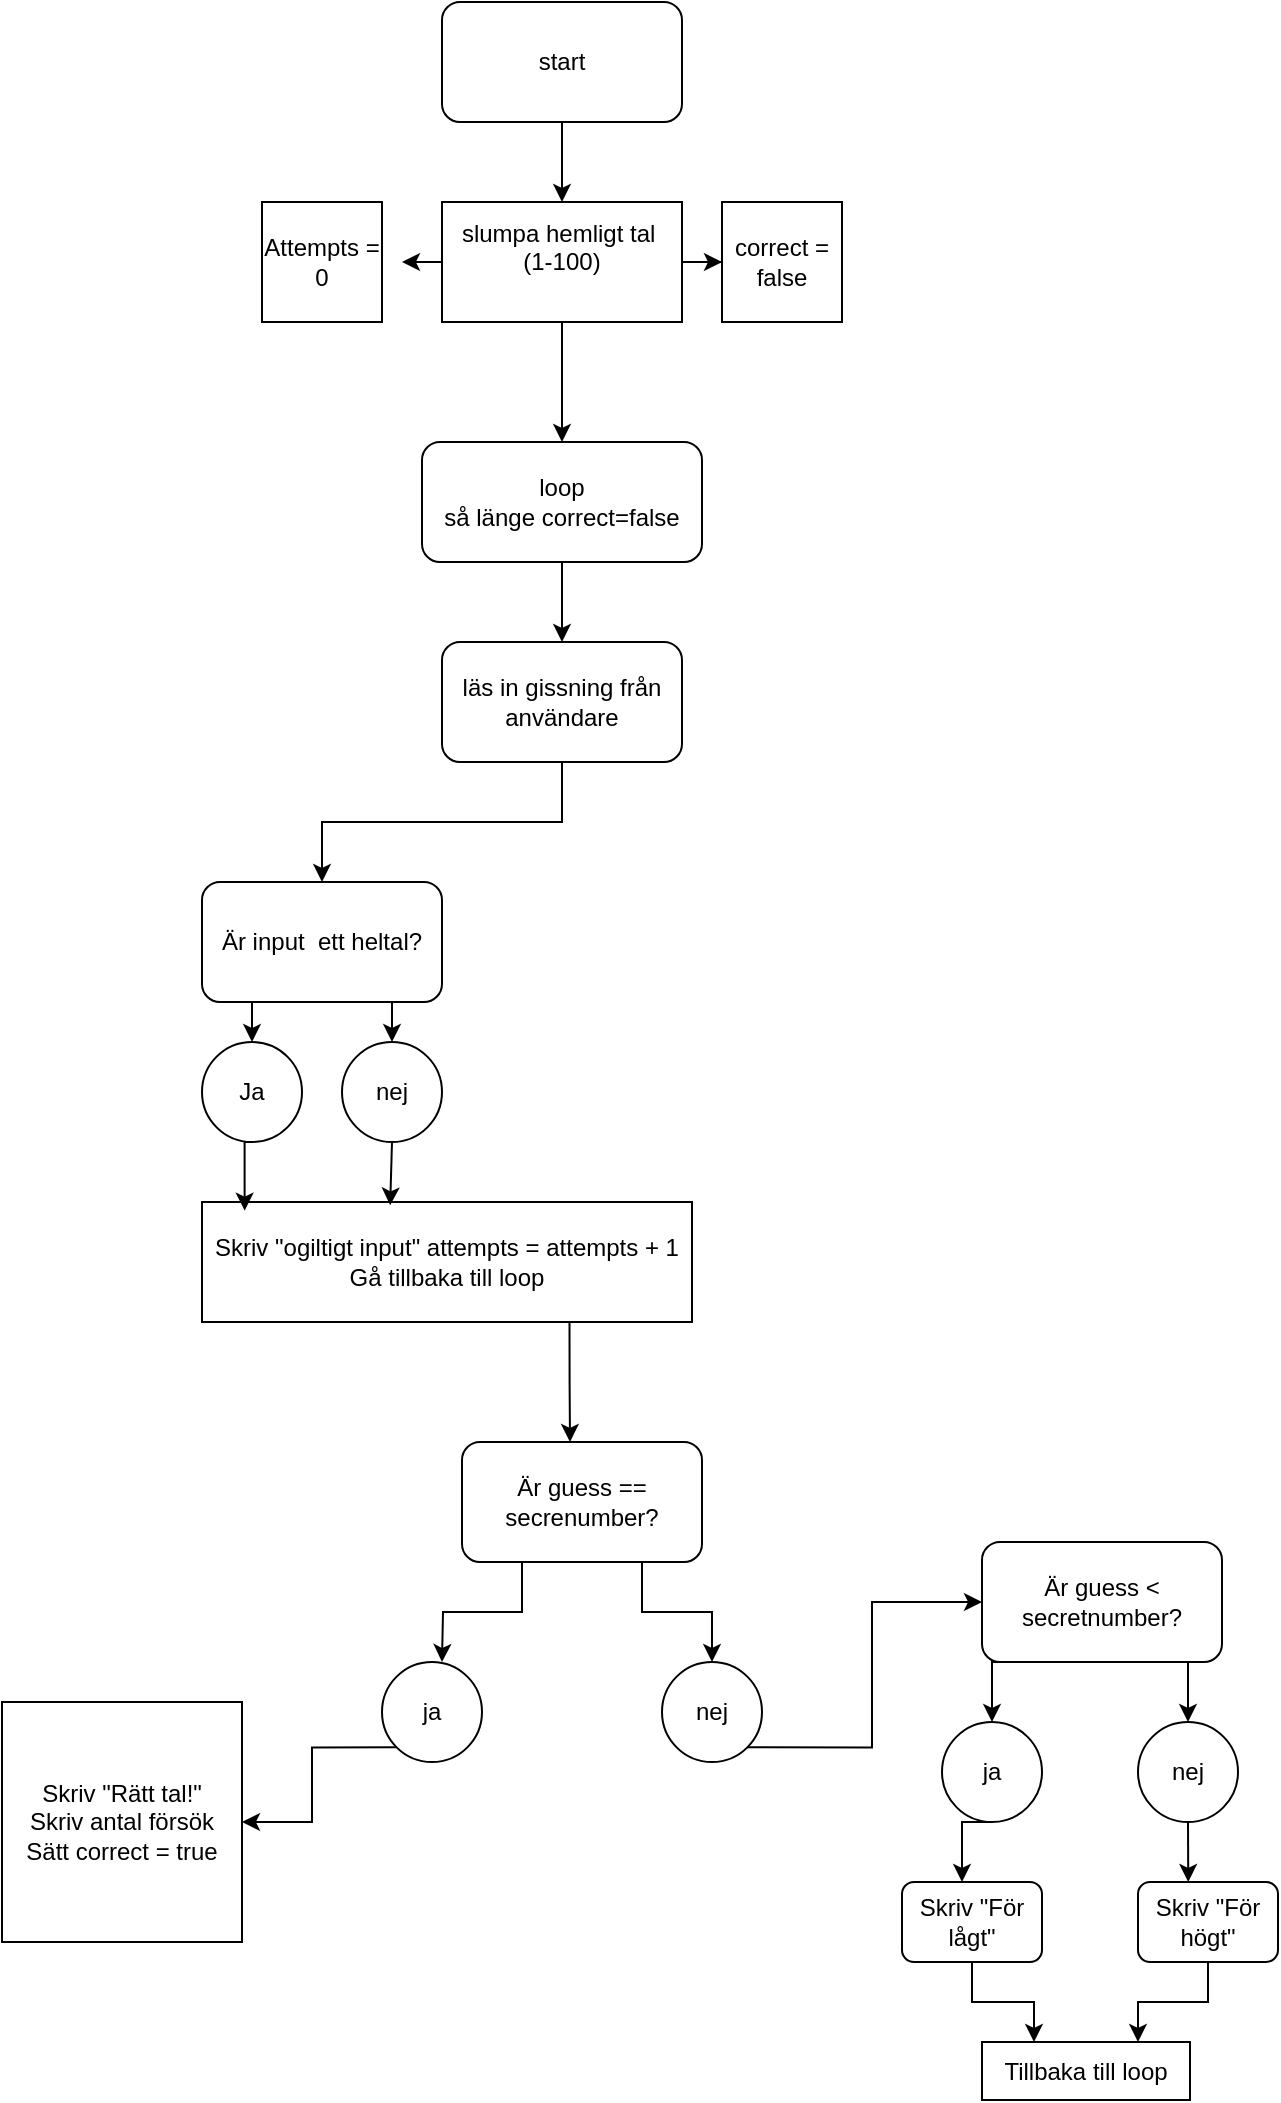 <mxfile version="28.2.3">
  <diagram name="Sida-1" id="WlNyQCtKvsIP3EajC5Wk">
    <mxGraphModel dx="1810" dy="579" grid="1" gridSize="10" guides="1" tooltips="1" connect="1" arrows="1" fold="1" page="1" pageScale="1" pageWidth="827" pageHeight="1169" math="0" shadow="0">
      <root>
        <mxCell id="0" />
        <mxCell id="1" parent="0" />
        <mxCell id="vDOBwukx2RvKwWgOYP2e-2" style="edgeStyle=orthogonalEdgeStyle;rounded=0;orthogonalLoop=1;jettySize=auto;html=1;" edge="1" parent="1" source="vDOBwukx2RvKwWgOYP2e-1" target="vDOBwukx2RvKwWgOYP2e-3">
          <mxGeometry relative="1" as="geometry">
            <mxPoint x="100" y="250" as="targetPoint" />
          </mxGeometry>
        </mxCell>
        <mxCell id="vDOBwukx2RvKwWgOYP2e-1" value="start" style="rounded=1;whiteSpace=wrap;html=1;" vertex="1" parent="1">
          <mxGeometry x="40" y="120" width="120" height="60" as="geometry" />
        </mxCell>
        <mxCell id="vDOBwukx2RvKwWgOYP2e-4" style="edgeStyle=orthogonalEdgeStyle;rounded=0;orthogonalLoop=1;jettySize=auto;html=1;" edge="1" parent="1" source="vDOBwukx2RvKwWgOYP2e-3">
          <mxGeometry relative="1" as="geometry">
            <mxPoint x="20" y="250" as="targetPoint" />
          </mxGeometry>
        </mxCell>
        <mxCell id="vDOBwukx2RvKwWgOYP2e-6" style="edgeStyle=orthogonalEdgeStyle;rounded=0;orthogonalLoop=1;jettySize=auto;html=1;" edge="1" parent="1" source="vDOBwukx2RvKwWgOYP2e-3" target="vDOBwukx2RvKwWgOYP2e-7">
          <mxGeometry relative="1" as="geometry">
            <mxPoint x="190" y="250" as="targetPoint" />
          </mxGeometry>
        </mxCell>
        <mxCell id="vDOBwukx2RvKwWgOYP2e-8" style="edgeStyle=orthogonalEdgeStyle;rounded=0;orthogonalLoop=1;jettySize=auto;html=1;" edge="1" parent="1" source="vDOBwukx2RvKwWgOYP2e-3" target="vDOBwukx2RvKwWgOYP2e-9">
          <mxGeometry relative="1" as="geometry">
            <mxPoint x="100" y="330" as="targetPoint" />
          </mxGeometry>
        </mxCell>
        <mxCell id="vDOBwukx2RvKwWgOYP2e-3" value="slumpa hemligt tal&amp;nbsp;&lt;div&gt;(1-100)&lt;/div&gt;&lt;div&gt;&lt;br&gt;&lt;/div&gt;" style="rounded=0;whiteSpace=wrap;html=1;" vertex="1" parent="1">
          <mxGeometry x="40" y="220" width="120" height="60" as="geometry" />
        </mxCell>
        <mxCell id="vDOBwukx2RvKwWgOYP2e-5" value="Attempts = 0" style="whiteSpace=wrap;html=1;aspect=fixed;" vertex="1" parent="1">
          <mxGeometry x="-50" y="220" width="60" height="60" as="geometry" />
        </mxCell>
        <mxCell id="vDOBwukx2RvKwWgOYP2e-7" value="correct = false" style="whiteSpace=wrap;html=1;aspect=fixed;" vertex="1" parent="1">
          <mxGeometry x="180" y="220" width="60" height="60" as="geometry" />
        </mxCell>
        <mxCell id="vDOBwukx2RvKwWgOYP2e-10" style="edgeStyle=orthogonalEdgeStyle;rounded=0;orthogonalLoop=1;jettySize=auto;html=1;" edge="1" parent="1" source="vDOBwukx2RvKwWgOYP2e-9" target="vDOBwukx2RvKwWgOYP2e-11">
          <mxGeometry relative="1" as="geometry">
            <mxPoint x="100" y="440" as="targetPoint" />
          </mxGeometry>
        </mxCell>
        <mxCell id="vDOBwukx2RvKwWgOYP2e-9" value="loop&lt;div&gt;så länge correct=false&lt;/div&gt;" style="rounded=1;whiteSpace=wrap;html=1;" vertex="1" parent="1">
          <mxGeometry x="30" y="340" width="140" height="60" as="geometry" />
        </mxCell>
        <mxCell id="vDOBwukx2RvKwWgOYP2e-12" style="edgeStyle=orthogonalEdgeStyle;rounded=0;orthogonalLoop=1;jettySize=auto;html=1;" edge="1" parent="1" source="vDOBwukx2RvKwWgOYP2e-11" target="vDOBwukx2RvKwWgOYP2e-13">
          <mxGeometry relative="1" as="geometry">
            <mxPoint x="-20" y="590" as="targetPoint" />
          </mxGeometry>
        </mxCell>
        <mxCell id="vDOBwukx2RvKwWgOYP2e-11" value="läs in gissning från&lt;div&gt;användare&lt;/div&gt;" style="rounded=1;whiteSpace=wrap;html=1;" vertex="1" parent="1">
          <mxGeometry x="40" y="440" width="120" height="60" as="geometry" />
        </mxCell>
        <mxCell id="vDOBwukx2RvKwWgOYP2e-16" style="edgeStyle=orthogonalEdgeStyle;rounded=0;orthogonalLoop=1;jettySize=auto;html=1;exitX=0.75;exitY=1;exitDx=0;exitDy=0;" edge="1" parent="1" source="vDOBwukx2RvKwWgOYP2e-13">
          <mxGeometry relative="1" as="geometry">
            <mxPoint x="10" y="610" as="targetPoint" />
          </mxGeometry>
        </mxCell>
        <mxCell id="vDOBwukx2RvKwWgOYP2e-25" style="edgeStyle=orthogonalEdgeStyle;rounded=0;orthogonalLoop=1;jettySize=auto;html=1;exitX=0.75;exitY=1;exitDx=0;exitDy=0;entryX=0.5;entryY=0;entryDx=0;entryDy=0;" edge="1" parent="1" source="vDOBwukx2RvKwWgOYP2e-13" target="vDOBwukx2RvKwWgOYP2e-23">
          <mxGeometry relative="1" as="geometry" />
        </mxCell>
        <mxCell id="vDOBwukx2RvKwWgOYP2e-26" style="edgeStyle=orthogonalEdgeStyle;rounded=0;orthogonalLoop=1;jettySize=auto;html=1;exitX=0.25;exitY=1;exitDx=0;exitDy=0;entryX=0.5;entryY=0;entryDx=0;entryDy=0;" edge="1" parent="1" source="vDOBwukx2RvKwWgOYP2e-13" target="vDOBwukx2RvKwWgOYP2e-18">
          <mxGeometry relative="1" as="geometry" />
        </mxCell>
        <mxCell id="vDOBwukx2RvKwWgOYP2e-13" value="Är input&amp;nbsp; ett heltal?" style="rounded=1;whiteSpace=wrap;html=1;" vertex="1" parent="1">
          <mxGeometry x="-80" y="560" width="120" height="60" as="geometry" />
        </mxCell>
        <mxCell id="vDOBwukx2RvKwWgOYP2e-18" value="Ja" style="ellipse;whiteSpace=wrap;html=1;" vertex="1" parent="1">
          <mxGeometry x="-80" y="640" width="50" height="50" as="geometry" />
        </mxCell>
        <mxCell id="vDOBwukx2RvKwWgOYP2e-23" value="nej" style="ellipse;whiteSpace=wrap;html=1;" vertex="1" parent="1">
          <mxGeometry x="-10" y="640" width="50" height="50" as="geometry" />
        </mxCell>
        <mxCell id="vDOBwukx2RvKwWgOYP2e-33" style="edgeStyle=orthogonalEdgeStyle;rounded=0;orthogonalLoop=1;jettySize=auto;html=1;exitX=0.75;exitY=1;exitDx=0;exitDy=0;" edge="1" parent="1" source="vDOBwukx2RvKwWgOYP2e-29">
          <mxGeometry relative="1" as="geometry">
            <mxPoint x="104" y="840" as="targetPoint" />
          </mxGeometry>
        </mxCell>
        <mxCell id="vDOBwukx2RvKwWgOYP2e-29" value="Skriv &quot;ogiltigt input&quot; attempts = attempts + 1&lt;div&gt;Gå tillbaka till loop&lt;/div&gt;" style="rounded=0;whiteSpace=wrap;html=1;" vertex="1" parent="1">
          <mxGeometry x="-80" y="720" width="245" height="60" as="geometry" />
        </mxCell>
        <mxCell id="vDOBwukx2RvKwWgOYP2e-31" style="edgeStyle=orthogonalEdgeStyle;rounded=0;orthogonalLoop=1;jettySize=auto;html=1;exitX=0.5;exitY=1;exitDx=0;exitDy=0;entryX=0.087;entryY=0.072;entryDx=0;entryDy=0;entryPerimeter=0;" edge="1" parent="1" source="vDOBwukx2RvKwWgOYP2e-18" target="vDOBwukx2RvKwWgOYP2e-29">
          <mxGeometry relative="1" as="geometry" />
        </mxCell>
        <mxCell id="vDOBwukx2RvKwWgOYP2e-32" style="edgeStyle=orthogonalEdgeStyle;rounded=0;orthogonalLoop=1;jettySize=auto;html=1;exitX=0.5;exitY=1;exitDx=0;exitDy=0;entryX=0.384;entryY=0.028;entryDx=0;entryDy=0;entryPerimeter=0;" edge="1" parent="1" source="vDOBwukx2RvKwWgOYP2e-23" target="vDOBwukx2RvKwWgOYP2e-29">
          <mxGeometry relative="1" as="geometry" />
        </mxCell>
        <mxCell id="vDOBwukx2RvKwWgOYP2e-35" style="edgeStyle=orthogonalEdgeStyle;rounded=0;orthogonalLoop=1;jettySize=auto;html=1;exitX=0.25;exitY=1;exitDx=0;exitDy=0;" edge="1" parent="1" source="vDOBwukx2RvKwWgOYP2e-34">
          <mxGeometry relative="1" as="geometry">
            <mxPoint x="40" y="950" as="targetPoint" />
          </mxGeometry>
        </mxCell>
        <mxCell id="vDOBwukx2RvKwWgOYP2e-63" style="edgeStyle=orthogonalEdgeStyle;rounded=0;orthogonalLoop=1;jettySize=auto;html=1;exitX=0.75;exitY=1;exitDx=0;exitDy=0;entryX=0.5;entryY=0;entryDx=0;entryDy=0;" edge="1" parent="1" source="vDOBwukx2RvKwWgOYP2e-34" target="vDOBwukx2RvKwWgOYP2e-40">
          <mxGeometry relative="1" as="geometry" />
        </mxCell>
        <mxCell id="vDOBwukx2RvKwWgOYP2e-34" value="Är guess == secrenumber?" style="rounded=1;whiteSpace=wrap;html=1;" vertex="1" parent="1">
          <mxGeometry x="50" y="840" width="120" height="60" as="geometry" />
        </mxCell>
        <mxCell id="vDOBwukx2RvKwWgOYP2e-38" style="edgeStyle=orthogonalEdgeStyle;rounded=0;orthogonalLoop=1;jettySize=auto;html=1;exitX=0;exitY=1;exitDx=0;exitDy=0;" edge="1" parent="1" source="vDOBwukx2RvKwWgOYP2e-37" target="vDOBwukx2RvKwWgOYP2e-39">
          <mxGeometry relative="1" as="geometry">
            <mxPoint x="-40" y="1000" as="targetPoint" />
          </mxGeometry>
        </mxCell>
        <mxCell id="vDOBwukx2RvKwWgOYP2e-37" value="ja" style="ellipse;whiteSpace=wrap;html=1;" vertex="1" parent="1">
          <mxGeometry x="10" y="950" width="50" height="50" as="geometry" />
        </mxCell>
        <mxCell id="vDOBwukx2RvKwWgOYP2e-39" value="Skriv &quot;Rätt tal!&quot;&lt;div&gt;Skriv antal försök&lt;/div&gt;&lt;div&gt;Sätt correct = true&lt;/div&gt;" style="whiteSpace=wrap;html=1;aspect=fixed;" vertex="1" parent="1">
          <mxGeometry x="-180" y="970" width="120" height="120" as="geometry" />
        </mxCell>
        <mxCell id="vDOBwukx2RvKwWgOYP2e-44" style="edgeStyle=orthogonalEdgeStyle;rounded=0;orthogonalLoop=1;jettySize=auto;html=1;exitX=1;exitY=1;exitDx=0;exitDy=0;" edge="1" parent="1" source="vDOBwukx2RvKwWgOYP2e-40" target="vDOBwukx2RvKwWgOYP2e-42">
          <mxGeometry relative="1" as="geometry" />
        </mxCell>
        <mxCell id="vDOBwukx2RvKwWgOYP2e-40" value="nej" style="ellipse;whiteSpace=wrap;html=1;" vertex="1" parent="1">
          <mxGeometry x="150" y="950" width="50" height="50" as="geometry" />
        </mxCell>
        <mxCell id="vDOBwukx2RvKwWgOYP2e-50" style="edgeStyle=orthogonalEdgeStyle;rounded=0;orthogonalLoop=1;jettySize=auto;html=1;exitX=0.75;exitY=1;exitDx=0;exitDy=0;entryX=0.5;entryY=0;entryDx=0;entryDy=0;" edge="1" parent="1" source="vDOBwukx2RvKwWgOYP2e-42" target="vDOBwukx2RvKwWgOYP2e-48">
          <mxGeometry relative="1" as="geometry" />
        </mxCell>
        <mxCell id="vDOBwukx2RvKwWgOYP2e-51" style="edgeStyle=orthogonalEdgeStyle;rounded=0;orthogonalLoop=1;jettySize=auto;html=1;exitX=0.25;exitY=1;exitDx=0;exitDy=0;entryX=0.5;entryY=0;entryDx=0;entryDy=0;" edge="1" parent="1" source="vDOBwukx2RvKwWgOYP2e-42" target="vDOBwukx2RvKwWgOYP2e-46">
          <mxGeometry relative="1" as="geometry" />
        </mxCell>
        <mxCell id="vDOBwukx2RvKwWgOYP2e-42" value="Är guess &amp;lt; secretnumber?" style="rounded=1;whiteSpace=wrap;html=1;" vertex="1" parent="1">
          <mxGeometry x="310" y="890" width="120" height="60" as="geometry" />
        </mxCell>
        <mxCell id="vDOBwukx2RvKwWgOYP2e-54" style="edgeStyle=orthogonalEdgeStyle;rounded=0;orthogonalLoop=1;jettySize=auto;html=1;exitX=0.5;exitY=1;exitDx=0;exitDy=0;" edge="1" parent="1" source="vDOBwukx2RvKwWgOYP2e-46">
          <mxGeometry relative="1" as="geometry">
            <mxPoint x="300" y="1060" as="targetPoint" />
          </mxGeometry>
        </mxCell>
        <mxCell id="vDOBwukx2RvKwWgOYP2e-46" value="ja" style="ellipse;whiteSpace=wrap;html=1;" vertex="1" parent="1">
          <mxGeometry x="290" y="980" width="50" height="50" as="geometry" />
        </mxCell>
        <mxCell id="vDOBwukx2RvKwWgOYP2e-48" value="nej" style="ellipse;whiteSpace=wrap;html=1;" vertex="1" parent="1">
          <mxGeometry x="388" y="980" width="50" height="50" as="geometry" />
        </mxCell>
        <mxCell id="vDOBwukx2RvKwWgOYP2e-60" style="edgeStyle=orthogonalEdgeStyle;rounded=0;orthogonalLoop=1;jettySize=auto;html=1;exitX=0.5;exitY=1;exitDx=0;exitDy=0;entryX=0.25;entryY=0;entryDx=0;entryDy=0;" edge="1" parent="1" source="vDOBwukx2RvKwWgOYP2e-53" target="vDOBwukx2RvKwWgOYP2e-59">
          <mxGeometry relative="1" as="geometry" />
        </mxCell>
        <mxCell id="vDOBwukx2RvKwWgOYP2e-53" value="Skriv &quot;För lågt&quot;" style="rounded=1;whiteSpace=wrap;html=1;" vertex="1" parent="1">
          <mxGeometry x="270" y="1060" width="70" height="40" as="geometry" />
        </mxCell>
        <mxCell id="vDOBwukx2RvKwWgOYP2e-61" style="edgeStyle=orthogonalEdgeStyle;rounded=0;orthogonalLoop=1;jettySize=auto;html=1;exitX=0.5;exitY=1;exitDx=0;exitDy=0;entryX=0.75;entryY=0;entryDx=0;entryDy=0;" edge="1" parent="1" source="vDOBwukx2RvKwWgOYP2e-55" target="vDOBwukx2RvKwWgOYP2e-59">
          <mxGeometry relative="1" as="geometry" />
        </mxCell>
        <mxCell id="vDOBwukx2RvKwWgOYP2e-55" value="Skriv &quot;För högt&quot;" style="rounded=1;whiteSpace=wrap;html=1;" vertex="1" parent="1">
          <mxGeometry x="388" y="1060" width="70" height="40" as="geometry" />
        </mxCell>
        <mxCell id="vDOBwukx2RvKwWgOYP2e-58" style="edgeStyle=orthogonalEdgeStyle;rounded=0;orthogonalLoop=1;jettySize=auto;html=1;exitX=0.5;exitY=1;exitDx=0;exitDy=0;entryX=0.359;entryY=0;entryDx=0;entryDy=0;entryPerimeter=0;" edge="1" parent="1" source="vDOBwukx2RvKwWgOYP2e-48" target="vDOBwukx2RvKwWgOYP2e-55">
          <mxGeometry relative="1" as="geometry" />
        </mxCell>
        <mxCell id="vDOBwukx2RvKwWgOYP2e-59" value="Tillbaka till loop" style="rounded=0;whiteSpace=wrap;html=1;" vertex="1" parent="1">
          <mxGeometry x="310" y="1140" width="104" height="29" as="geometry" />
        </mxCell>
        <mxCell id="vDOBwukx2RvKwWgOYP2e-62" style="edgeStyle=orthogonalEdgeStyle;rounded=0;orthogonalLoop=1;jettySize=auto;html=1;exitX=0.5;exitY=1;exitDx=0;exitDy=0;" edge="1" parent="1" source="vDOBwukx2RvKwWgOYP2e-5" target="vDOBwukx2RvKwWgOYP2e-5">
          <mxGeometry relative="1" as="geometry" />
        </mxCell>
      </root>
    </mxGraphModel>
  </diagram>
</mxfile>

